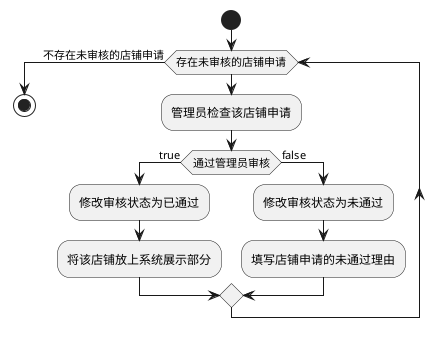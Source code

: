 @startuml
'https://plantuml.com/activity-diagram-beta

start
while (存在未审核的店铺申请)
  :管理员检查该店铺申请;
  if(通过管理员审核) then(true)
    :修改审核状态为已通过;
    :将该店铺放上系统展示部分;
  else(false)
    :修改审核状态为未通过;
    :填写店铺申请的未通过理由;
  endif
endwhile (不存在未审核的店铺申请)

stop

@enduml

